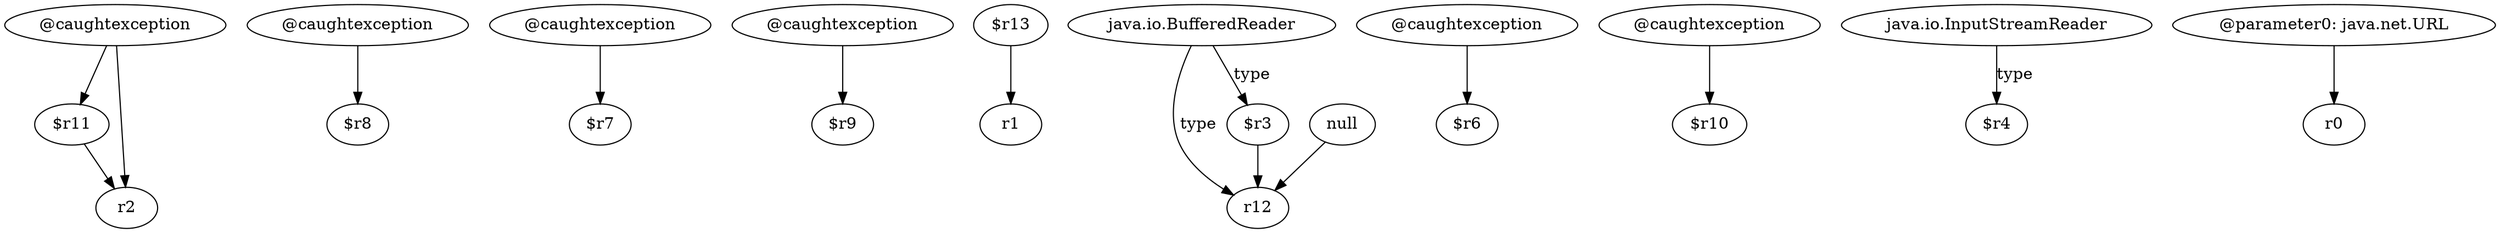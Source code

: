 digraph g {
0[label="@caughtexception"]
1[label="$r11"]
0->1[label=""]
2[label="@caughtexception"]
3[label="$r8"]
2->3[label=""]
4[label="@caughtexception"]
5[label="$r7"]
4->5[label=""]
6[label="r2"]
0->6[label=""]
7[label="@caughtexception"]
8[label="$r9"]
7->8[label=""]
9[label="$r13"]
10[label="r1"]
9->10[label=""]
11[label="java.io.BufferedReader"]
12[label="r12"]
11->12[label="type"]
13[label="@caughtexception"]
14[label="$r6"]
13->14[label=""]
15[label="@caughtexception"]
16[label="$r10"]
15->16[label=""]
1->6[label=""]
17[label="$r3"]
11->17[label="type"]
18[label="java.io.InputStreamReader"]
19[label="$r4"]
18->19[label="type"]
20[label="null"]
20->12[label=""]
21[label="@parameter0: java.net.URL"]
22[label="r0"]
21->22[label=""]
17->12[label=""]
}